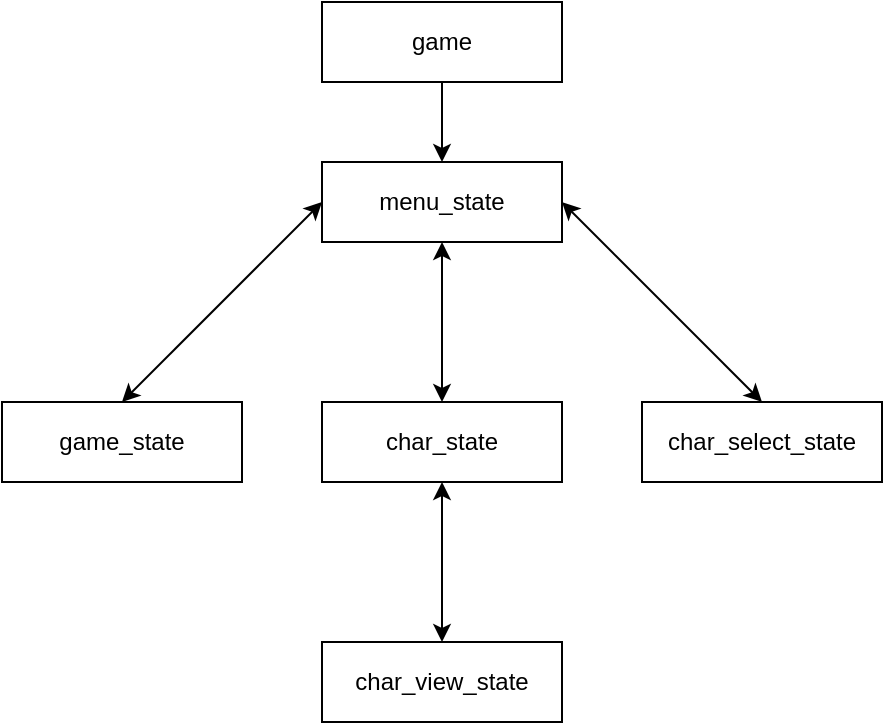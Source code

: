 <mxfile version="26.0.7">
  <diagram name="Страница — 1" id="5U9LbEr2B_JrmSU7AKEY">
    <mxGraphModel dx="978" dy="599" grid="1" gridSize="10" guides="1" tooltips="1" connect="1" arrows="1" fold="1" page="1" pageScale="1" pageWidth="827" pageHeight="1169" math="0" shadow="0">
      <root>
        <mxCell id="0" />
        <mxCell id="1" parent="0" />
        <mxCell id="gGF2yx5VTu46bBGderW8-3" value="" style="edgeStyle=orthogonalEdgeStyle;rounded=0;orthogonalLoop=1;jettySize=auto;html=1;" edge="1" parent="1" source="gGF2yx5VTu46bBGderW8-1" target="gGF2yx5VTu46bBGderW8-2">
          <mxGeometry relative="1" as="geometry" />
        </mxCell>
        <mxCell id="gGF2yx5VTu46bBGderW8-1" value="game" style="rounded=0;whiteSpace=wrap;html=1;" vertex="1" parent="1">
          <mxGeometry x="360" width="120" height="40" as="geometry" />
        </mxCell>
        <mxCell id="gGF2yx5VTu46bBGderW8-2" value="menu_state" style="rounded=0;whiteSpace=wrap;html=1;" vertex="1" parent="1">
          <mxGeometry x="360" y="80" width="120" height="40" as="geometry" />
        </mxCell>
        <mxCell id="gGF2yx5VTu46bBGderW8-4" value="game_state" style="rounded=0;whiteSpace=wrap;html=1;" vertex="1" parent="1">
          <mxGeometry x="200" y="200" width="120" height="40" as="geometry" />
        </mxCell>
        <mxCell id="gGF2yx5VTu46bBGderW8-6" value="char_view_state" style="rounded=0;whiteSpace=wrap;html=1;" vertex="1" parent="1">
          <mxGeometry x="360" y="320" width="120" height="40" as="geometry" />
        </mxCell>
        <mxCell id="gGF2yx5VTu46bBGderW8-8" value="char_select_state" style="rounded=0;whiteSpace=wrap;html=1;" vertex="1" parent="1">
          <mxGeometry x="520" y="200" width="120" height="40" as="geometry" />
        </mxCell>
        <mxCell id="gGF2yx5VTu46bBGderW8-11" value="" style="endArrow=classic;startArrow=classic;html=1;rounded=0;entryX=0.5;entryY=1;entryDx=0;entryDy=0;exitX=0.5;exitY=0;exitDx=0;exitDy=0;" edge="1" parent="1" source="gGF2yx5VTu46bBGderW8-14" target="gGF2yx5VTu46bBGderW8-2">
          <mxGeometry width="50" height="50" relative="1" as="geometry">
            <mxPoint x="450" y="160" as="sourcePoint" />
            <mxPoint x="579.5" y="90" as="targetPoint" />
          </mxGeometry>
        </mxCell>
        <mxCell id="gGF2yx5VTu46bBGderW8-12" value="" style="endArrow=classic;startArrow=classic;html=1;rounded=0;entryX=0;entryY=0.5;entryDx=0;entryDy=0;exitX=0.5;exitY=0;exitDx=0;exitDy=0;" edge="1" parent="1" source="gGF2yx5VTu46bBGderW8-4" target="gGF2yx5VTu46bBGderW8-2">
          <mxGeometry width="50" height="50" relative="1" as="geometry">
            <mxPoint x="250" y="110" as="sourcePoint" />
            <mxPoint x="259.5" y="80" as="targetPoint" />
          </mxGeometry>
        </mxCell>
        <mxCell id="gGF2yx5VTu46bBGderW8-13" value="" style="endArrow=classic;startArrow=classic;html=1;rounded=0;entryX=1;entryY=0.5;entryDx=0;entryDy=0;exitX=0.5;exitY=0;exitDx=0;exitDy=0;" edge="1" parent="1" source="gGF2yx5VTu46bBGderW8-8" target="gGF2yx5VTu46bBGderW8-2">
          <mxGeometry width="50" height="50" relative="1" as="geometry">
            <mxPoint x="610" y="110" as="sourcePoint" />
            <mxPoint x="610" y="70" as="targetPoint" />
          </mxGeometry>
        </mxCell>
        <mxCell id="gGF2yx5VTu46bBGderW8-14" value="char_state" style="rounded=0;whiteSpace=wrap;html=1;" vertex="1" parent="1">
          <mxGeometry x="360" y="200" width="120" height="40" as="geometry" />
        </mxCell>
        <mxCell id="gGF2yx5VTu46bBGderW8-15" value="" style="endArrow=classic;startArrow=classic;html=1;rounded=0;entryX=0.5;entryY=1;entryDx=0;entryDy=0;exitX=0.5;exitY=0;exitDx=0;exitDy=0;" edge="1" parent="1" source="gGF2yx5VTu46bBGderW8-6" target="gGF2yx5VTu46bBGderW8-14">
          <mxGeometry width="50" height="50" relative="1" as="geometry">
            <mxPoint x="388" y="320" as="sourcePoint" />
            <mxPoint x="438" y="270" as="targetPoint" />
          </mxGeometry>
        </mxCell>
      </root>
    </mxGraphModel>
  </diagram>
</mxfile>
